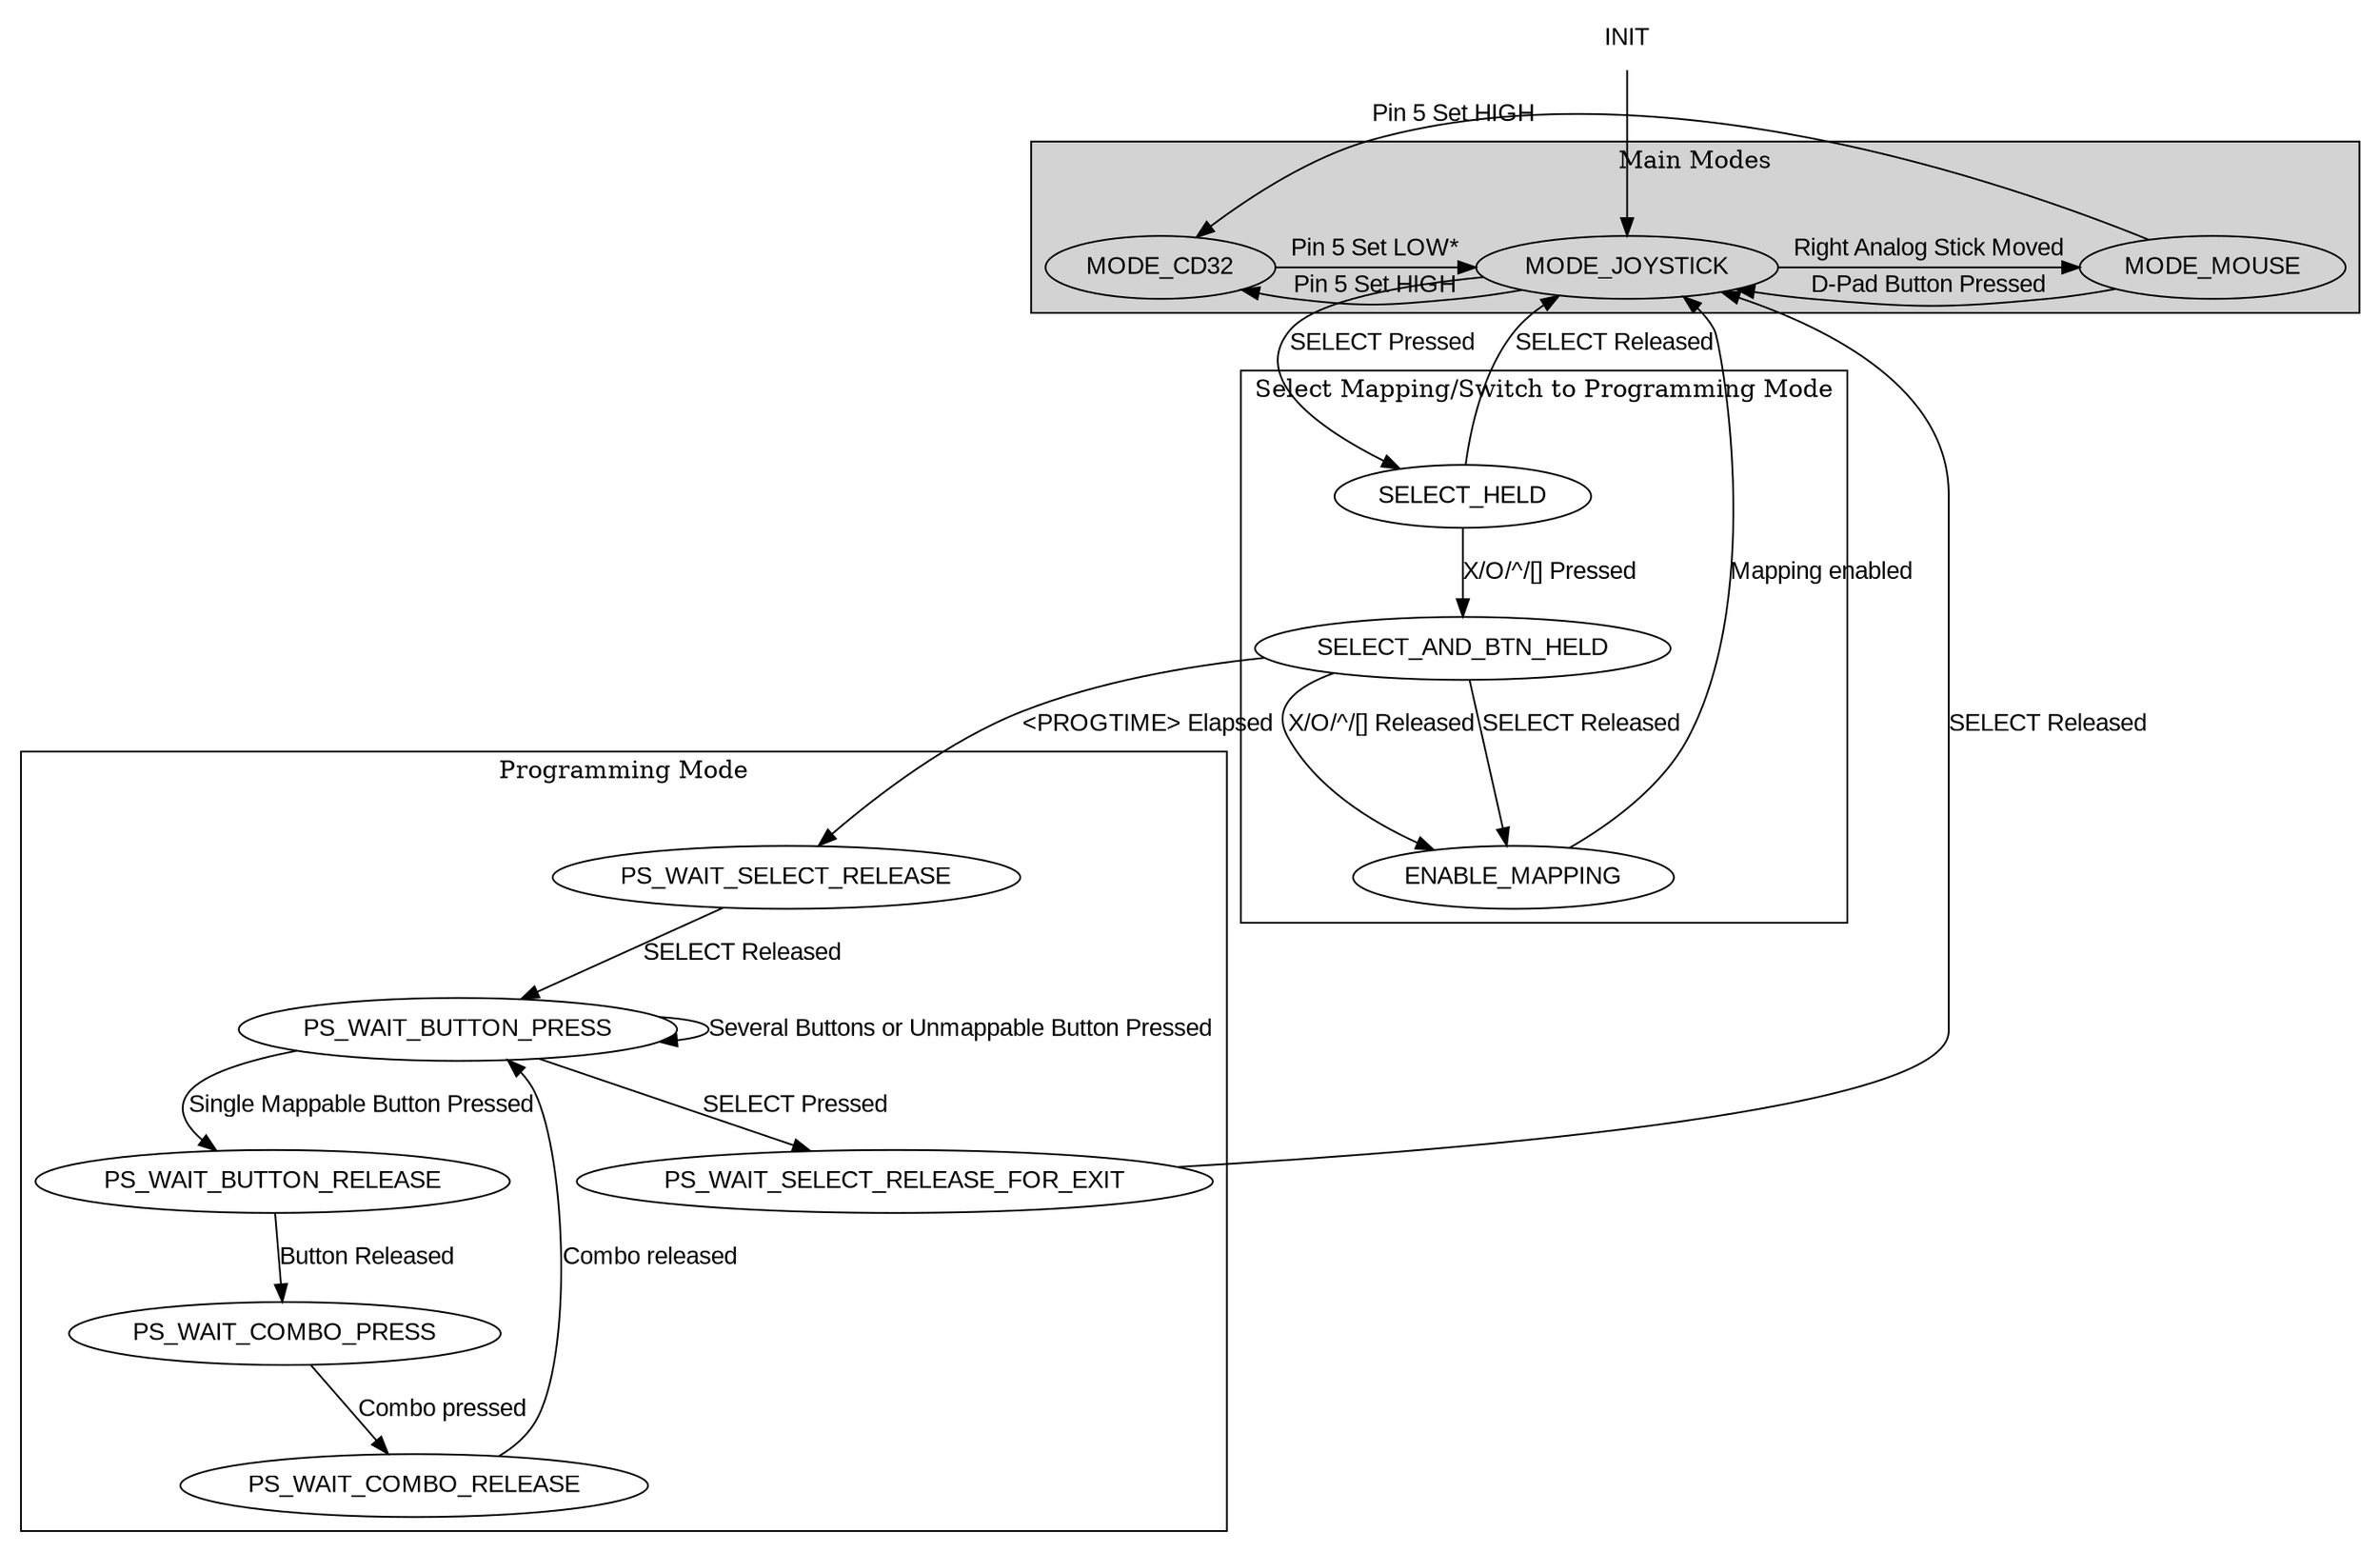 digraph {
	#ratio = 0.75;

	newrank=true;
	#splines=line
	edge [splines = "curved"];
	node [fontname = "Arial"];
	edge [fontname = "Arial"];
	#subgraph [fontname = "Arial"];
	clusterrank = "local";
	
	# Initialization
	{
		node [shape = "plaintext"];

		INIT;
	}

	INIT -> MODE_JOYSTICK;

	# Main Mode Transitions
	subgraph "cluster_main" {
		label = "Main Modes";
		style = "filled";

		{
			rank="same";
			node [style = "filled"];

			MODE_MOUSE;
			MODE_JOYSTICK;
			MODE_CD32;
		}

		MODE_JOYSTICK -> MODE_MOUSE [label = "Right Analog Stick Moved"];
		MODE_MOUSE -> MODE_JOYSTICK [label = "D-Pad Button Pressed"];
		MODE_JOYSTICK -> MODE_CD32 [label = "Pin 5 Set HIGH"];
		MODE_MOUSE -> MODE_CD32 [label = "Pin 5 Set HIGH"];
		MODE_CD32 -> MODE_JOYSTICK [label = "Pin 5 Set LOW*"];
	}
	
	subgraph "cluster_progswitch" {
		label = "Select Mapping/Switch to Programming Mode";

		# States for entering Programming Mode
		SELECT_HELD;
		SELECT_AND_BTN_HELD;
		ENABLE_MAPPING;

		SELECT_HELD -> SELECT_AND_BTN_HELD [label = "X/O/^/[] Pressed"]
		SELECT_AND_BTN_HELD -> ENABLE_MAPPING [label = "X/O/^/[] Released"]
		SELECT_AND_BTN_HELD -> ENABLE_MAPPING [label = "SELECT Released"]
	}

	MODE_JOYSTICK -> SELECT_HELD [label = "SELECT Pressed"]
	SELECT_HELD -> MODE_JOYSTICK [label = "SELECT Released"]
	ENABLE_MAPPING -> MODE_JOYSTICK [label = "Mapping enabled"]
	SELECT_AND_BTN_HELD -> PS_WAIT_SELECT_RELEASE [label = "<PROGTIME> Elapsed"]

	subgraph "cluster_progmode" {
		label = "Programming Mode";

		# Programming Mode States
		PS_WAIT_SELECT_RELEASE;
		PS_WAIT_BUTTON_PRESS;
		PS_WAIT_BUTTON_RELEASE;
		PS_WAIT_COMBO_PRESS;
		PS_WAIT_COMBO_RELEASE;
		PS_WAIT_SELECT_RELEASE_FOR_EXIT;

		PS_WAIT_SELECT_RELEASE -> PS_WAIT_BUTTON_PRESS [label = "SELECT Released"]
		PS_WAIT_BUTTON_PRESS -> PS_WAIT_SELECT_RELEASE_FOR_EXIT [label = "SELECT Pressed"]
		PS_WAIT_BUTTON_PRESS -> PS_WAIT_BUTTON_RELEASE [label = "Single Mappable Button Pressed"]
		PS_WAIT_BUTTON_PRESS -> PS_WAIT_BUTTON_PRESS [label = "Several Buttons or Unmappable Button Pressed"]
		PS_WAIT_BUTTON_RELEASE -> PS_WAIT_COMBO_PRESS [label = "Button Released"]
		PS_WAIT_COMBO_PRESS -> PS_WAIT_COMBO_RELEASE [label = "Combo pressed"]
		PS_WAIT_COMBO_RELEASE -> PS_WAIT_BUTTON_PRESS [label = "Combo released"]
	}

	PS_WAIT_SELECT_RELEASE_FOR_EXIT -> MODE_JOYSTICK [label = "SELECT Released"]
}
